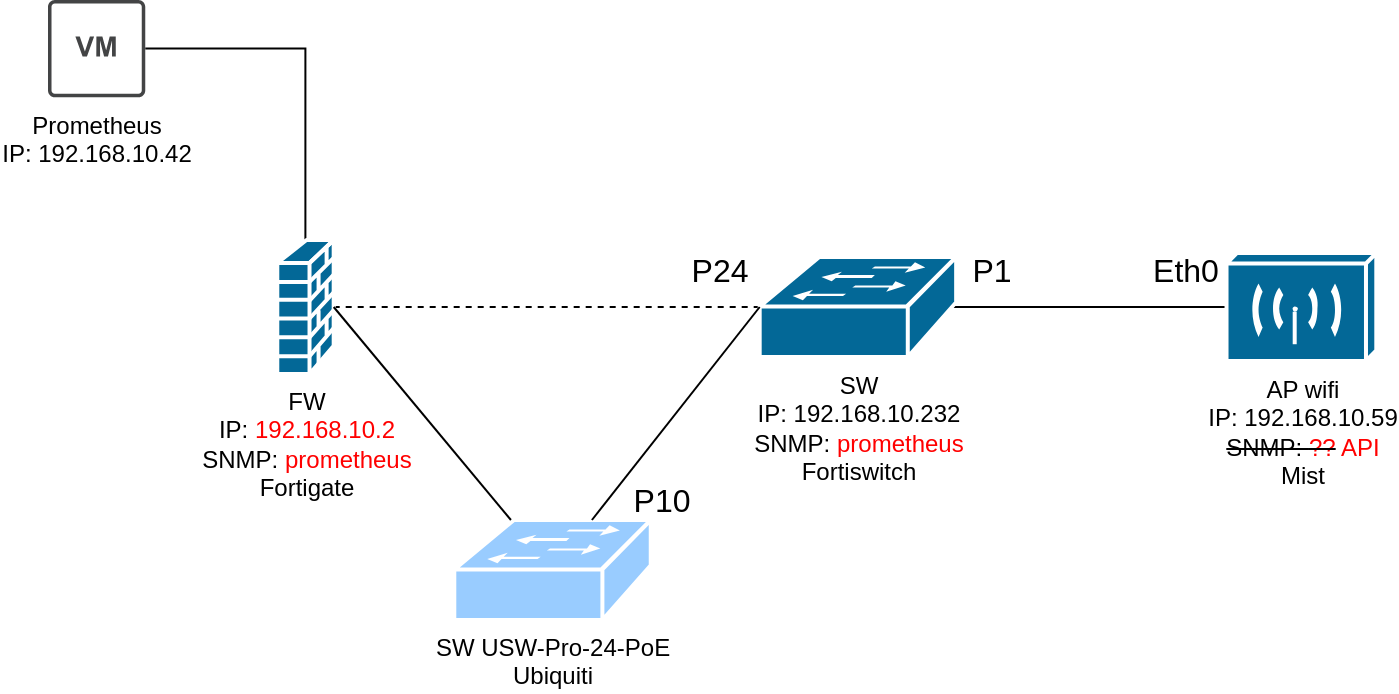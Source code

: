 <mxfile version="24.8.3">
  <diagram name="Network" id="prometheus">
    <mxGraphModel dx="1834" dy="796" grid="0" gridSize="10" guides="1" tooltips="1" connect="1" arrows="1" fold="1" page="0" pageScale="1" pageWidth="827" pageHeight="1169" math="0" shadow="0">
      <root>
        <object label="" id="0">
          <mxCell />
        </object>
        <mxCell id="1" parent="0" />
        <mxCell id="moGrjSGmdV1LNA5coAdy-1" style="edgeStyle=orthogonalEdgeStyle;rounded=0;orthogonalLoop=1;jettySize=auto;html=1;endArrow=none;endFill=0;" parent="1" source="moGrjSGmdV1LNA5coAdy-14" target="192.168.10.2" edge="1">
          <mxGeometry relative="1" as="geometry" />
        </mxCell>
        <object label="" id="from_192.168.10.2:internal1_to_192.168.10.232:port24">
          <mxCell style="edgeStyle=orthogonalEdgeStyle;rounded=0;orthogonalLoop=1;jettySize=auto;html=1;endArrow=none;endFill=0;dashed=1;" parent="1" source="192.168.10.2" target="192.168.10.232" edge="1">
            <mxGeometry relative="1" as="geometry" />
          </mxCell>
        </object>
        <object label="FW&lt;br&gt;&lt;div&gt;IP: &lt;font color=&quot;#ff0000&quot;&gt;192.168.10.2&lt;/font&gt;&lt;br&gt;&lt;/div&gt;&lt;div&gt;SNMP: &lt;font color=&quot;#ff0000&quot;&gt;prometheus&lt;/font&gt;&lt;br&gt;&lt;/div&gt;&lt;div&gt;Fortigate&lt;br&gt;&lt;/div&gt;" id="192.168.10.2">
          <mxCell style="shape=mxgraph.cisco.security.firewall;sketch=0;html=1;pointerEvents=1;dashed=0;fillColor=#036897;strokeColor=#ffffff;strokeWidth=2;verticalLabelPosition=bottom;verticalAlign=top;align=center;outlineConnect=0;" parent="1" vertex="1">
            <mxGeometry x="123.641" y="327" width="28.205" height="67" as="geometry" />
          </mxCell>
        </object>
        <object label="" id="from_192.168.10.232:port1_to_192.168.10.59:eth0">
          <mxCell style="edgeStyle=orthogonalEdgeStyle;rounded=0;orthogonalLoop=1;jettySize=auto;html=1;endArrow=none;endFill=0;exitX=0.98;exitY=0.5;exitDx=0;exitDy=0;exitPerimeter=0;" parent="1" source="192.168.10.232" target="192.168.10.59" edge="1">
            <mxGeometry relative="1" as="geometry" />
          </mxCell>
        </object>
        <object label="&lt;div&gt;SW&lt;/div&gt;&lt;div&gt;IP: 192.168.10.232&lt;/div&gt;&lt;div&gt;SNMP: &lt;font color=&quot;#ff0000&quot;&gt;prometheus&lt;/font&gt;&lt;/div&gt;&lt;div&gt;Fortiswitch&lt;/div&gt;" id="192.168.10.232">
          <mxCell style="shape=mxgraph.cisco.switches.workgroup_switch;sketch=0;html=1;pointerEvents=1;dashed=0;fillColor=#036897;strokeColor=#ffffff;strokeWidth=2;verticalLabelPosition=bottom;verticalAlign=top;align=center;outlineConnect=0;" parent="1" vertex="1">
            <mxGeometry x="364.842" y="335.5" width="98.231" height="50" as="geometry" />
          </mxCell>
        </object>
        <object label="&lt;div&gt;AP wifi&lt;/div&gt;&lt;div&gt;IP: 192.168.10.59&lt;/div&gt;&lt;div&gt;&lt;strike&gt;SNMP: &lt;font color=&quot;#ff0000&quot;&gt;??&lt;/font&gt;&lt;/strike&gt;&lt;font color=&quot;#ff0000&quot;&gt; API&lt;/font&gt;&lt;strike&gt;&lt;font color=&quot;#ff0000&quot;&gt;&lt;br&gt;&lt;/font&gt;&lt;/strike&gt;&lt;/div&gt;&lt;div&gt;Mist&lt;br&gt;&lt;/div&gt;" id="192.168.10.59">
          <mxCell style="shape=mxgraph.cisco.wireless.wireless_transport;sketch=0;html=1;pointerEvents=1;dashed=0;fillColor=#036897;strokeColor=#ffffff;strokeWidth=2;verticalLabelPosition=bottom;verticalAlign=top;align=center;outlineConnect=0;" parent="1" vertex="1">
            <mxGeometry x="598.262" y="333.5" width="74.889" height="54" as="geometry" />
          </mxCell>
        </object>
        <mxCell id="moGrjSGmdV1LNA5coAdy-7" value="&lt;div&gt;SW USW-Pro-24-PoE&lt;/div&gt;&lt;div&gt;Ubiquiti&lt;/div&gt;" style="shape=mxgraph.cisco.switches.workgroup_switch;sketch=0;html=1;pointerEvents=1;dashed=0;fillColor=#99CCFF;strokeColor=#ffffff;strokeWidth=2;verticalLabelPosition=bottom;verticalAlign=top;align=center;outlineConnect=0;" parent="1" vertex="1">
          <mxGeometry x="212.146" y="467" width="98.231" height="50" as="geometry" />
        </mxCell>
        <mxCell id="moGrjSGmdV1LNA5coAdy-8" style="edgeStyle=none;curved=1;rounded=0;orthogonalLoop=1;jettySize=auto;html=1;entryX=0;entryY=0.5;entryDx=0;entryDy=0;entryPerimeter=0;fontSize=12;startSize=8;endSize=8;endArrow=none;endFill=0;" parent="1" source="moGrjSGmdV1LNA5coAdy-7" target="192.168.10.232" edge="1">
          <mxGeometry relative="1" as="geometry" />
        </mxCell>
        <mxCell id="moGrjSGmdV1LNA5coAdy-9" style="edgeStyle=none;curved=1;rounded=0;orthogonalLoop=1;jettySize=auto;html=1;entryX=1;entryY=0.5;entryDx=0;entryDy=0;entryPerimeter=0;fontSize=12;startSize=8;endSize=8;endArrow=none;endFill=0;" parent="1" source="moGrjSGmdV1LNA5coAdy-7" target="192.168.10.2" edge="1">
          <mxGeometry relative="1" as="geometry" />
        </mxCell>
        <mxCell id="moGrjSGmdV1LNA5coAdy-10" value="P24" style="text;html=1;align=center;verticalAlign=middle;whiteSpace=wrap;rounded=0;fontSize=16;" parent="1" vertex="1">
          <mxGeometry x="316.213" y="327" width="58.355" height="30" as="geometry" />
        </mxCell>
        <mxCell id="moGrjSGmdV1LNA5coAdy-11" value="P1" style="text;html=1;align=center;verticalAlign=middle;whiteSpace=wrap;rounded=0;fontSize=16;" parent="1" vertex="1">
          <mxGeometry x="452.375" y="327" width="58.355" height="30" as="geometry" />
        </mxCell>
        <mxCell id="moGrjSGmdV1LNA5coAdy-12" value="P10" style="text;html=1;align=center;verticalAlign=middle;whiteSpace=wrap;rounded=0;fontSize=16;" parent="1" vertex="1">
          <mxGeometry x="287.035" y="442" width="58.355" height="30" as="geometry" />
        </mxCell>
        <mxCell id="moGrjSGmdV1LNA5coAdy-13" value="Eth0" style="text;html=1;align=center;verticalAlign=middle;whiteSpace=wrap;rounded=0;fontSize=16;" parent="1" vertex="1">
          <mxGeometry x="548.661" y="327" width="58.355" height="30" as="geometry" />
        </mxCell>
        <object label="&lt;div&gt;Prometheus&lt;/div&gt;&lt;div&gt;IP: 192.168.10.42&lt;br&gt;&lt;/div&gt;" id="moGrjSGmdV1LNA5coAdy-14">
          <mxCell style="sketch=0;pointerEvents=1;shadow=0;dashed=0;html=1;strokeColor=none;fillColor=#434445;aspect=fixed;labelPosition=center;verticalLabelPosition=bottom;verticalAlign=top;align=center;outlineConnect=0;shape=mxgraph.vvd.virtual_machine;" parent="1" vertex="1">
            <mxGeometry x="9.003" y="207" width="48.629" height="48.629" as="geometry" />
          </mxCell>
        </object>
      </root>
    </mxGraphModel>
  </diagram>
</mxfile>
